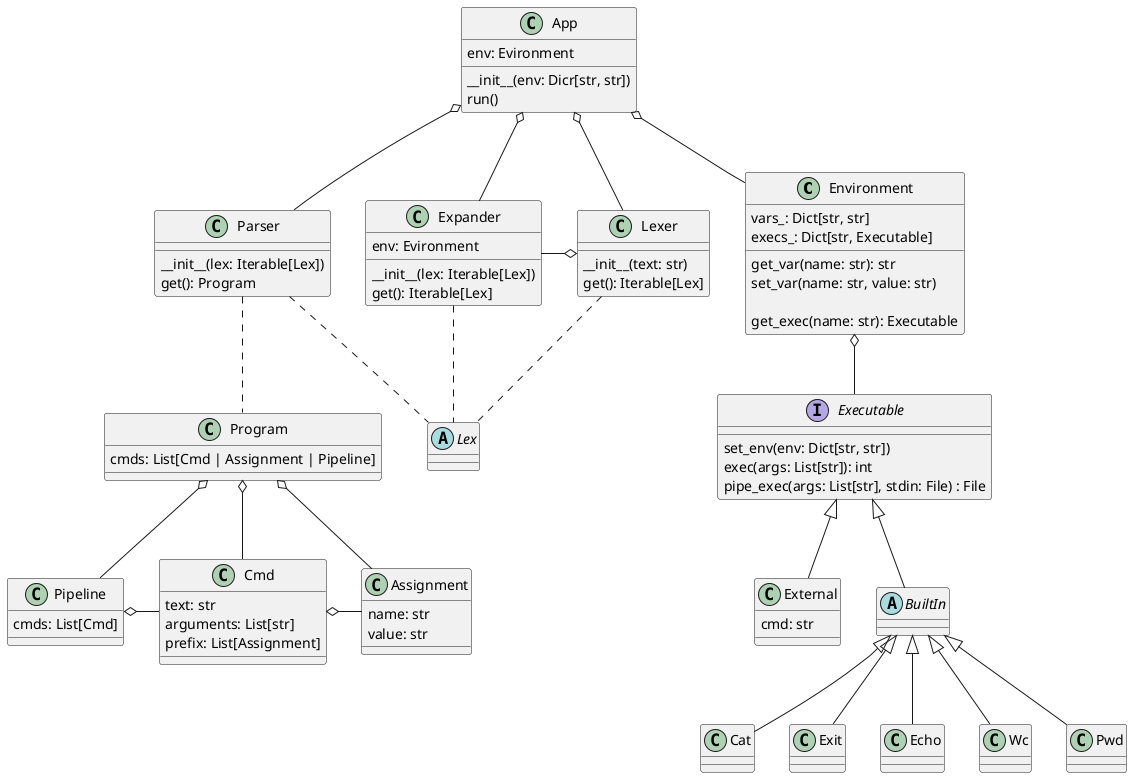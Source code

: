 @startuml
class Environment {
  vars_: Dict[str, str]
  execs_: Dict[str, Executable]

  get_var(name: str): str
  set_var(name: str, value: str)

  get_exec(name: str): Executable
}

interface Executable {
  set_env(env: Dict[str, str])
  exec(args: List[str]): int
  pipe_exec(args: List[str], stdin: File) : File
}

class External {
  cmd: str
}

class Lexer {
  __init__(text: str)
  get(): Iterable[Lex]
}

class Parser {
  __init__(lex: Iterable[Lex])
  get(): Program
}


class Expander {
  env: Evironment
  __init__(lex: Iterable[Lex])
  get(): Iterable[Lex]
}


class App {
  env: Evironment
  __init__(env: Dicr[str, str])
  run()
}

abstract BuiltIn


class Assignment{
    name: str
    value: str
}

class Cmd{
    text: str
    arguments: List[str]
    prefix: List[Assignment]
}

class Pipeline {
    cmds: List[Cmd]
}

class Program {
	cmds: List[Cmd | Assignment | Pipeline]
}

abstract class Lex {}

Program o-- Cmd
Program o-- Pipeline
Program o-- Assignment
Cmd o- Assignment
Pipeline o- Cmd


Parser .. Program


App o-- Lexer
App o-- Expander
App o-- Parser
App o-- Environment
Expander -o Lexer

Lexer .. Lex
Parser .. Lex
Expander .. Lex

Executable <|-- BuiltIn

Executable <|-- External
BuiltIn <|-- Cat
BuiltIn <|-- Exit
BuiltIn <|-- Echo
BuiltIn <|-- Wc
BuiltIn <|-- Pwd

Environment o-- Executable
@enduml